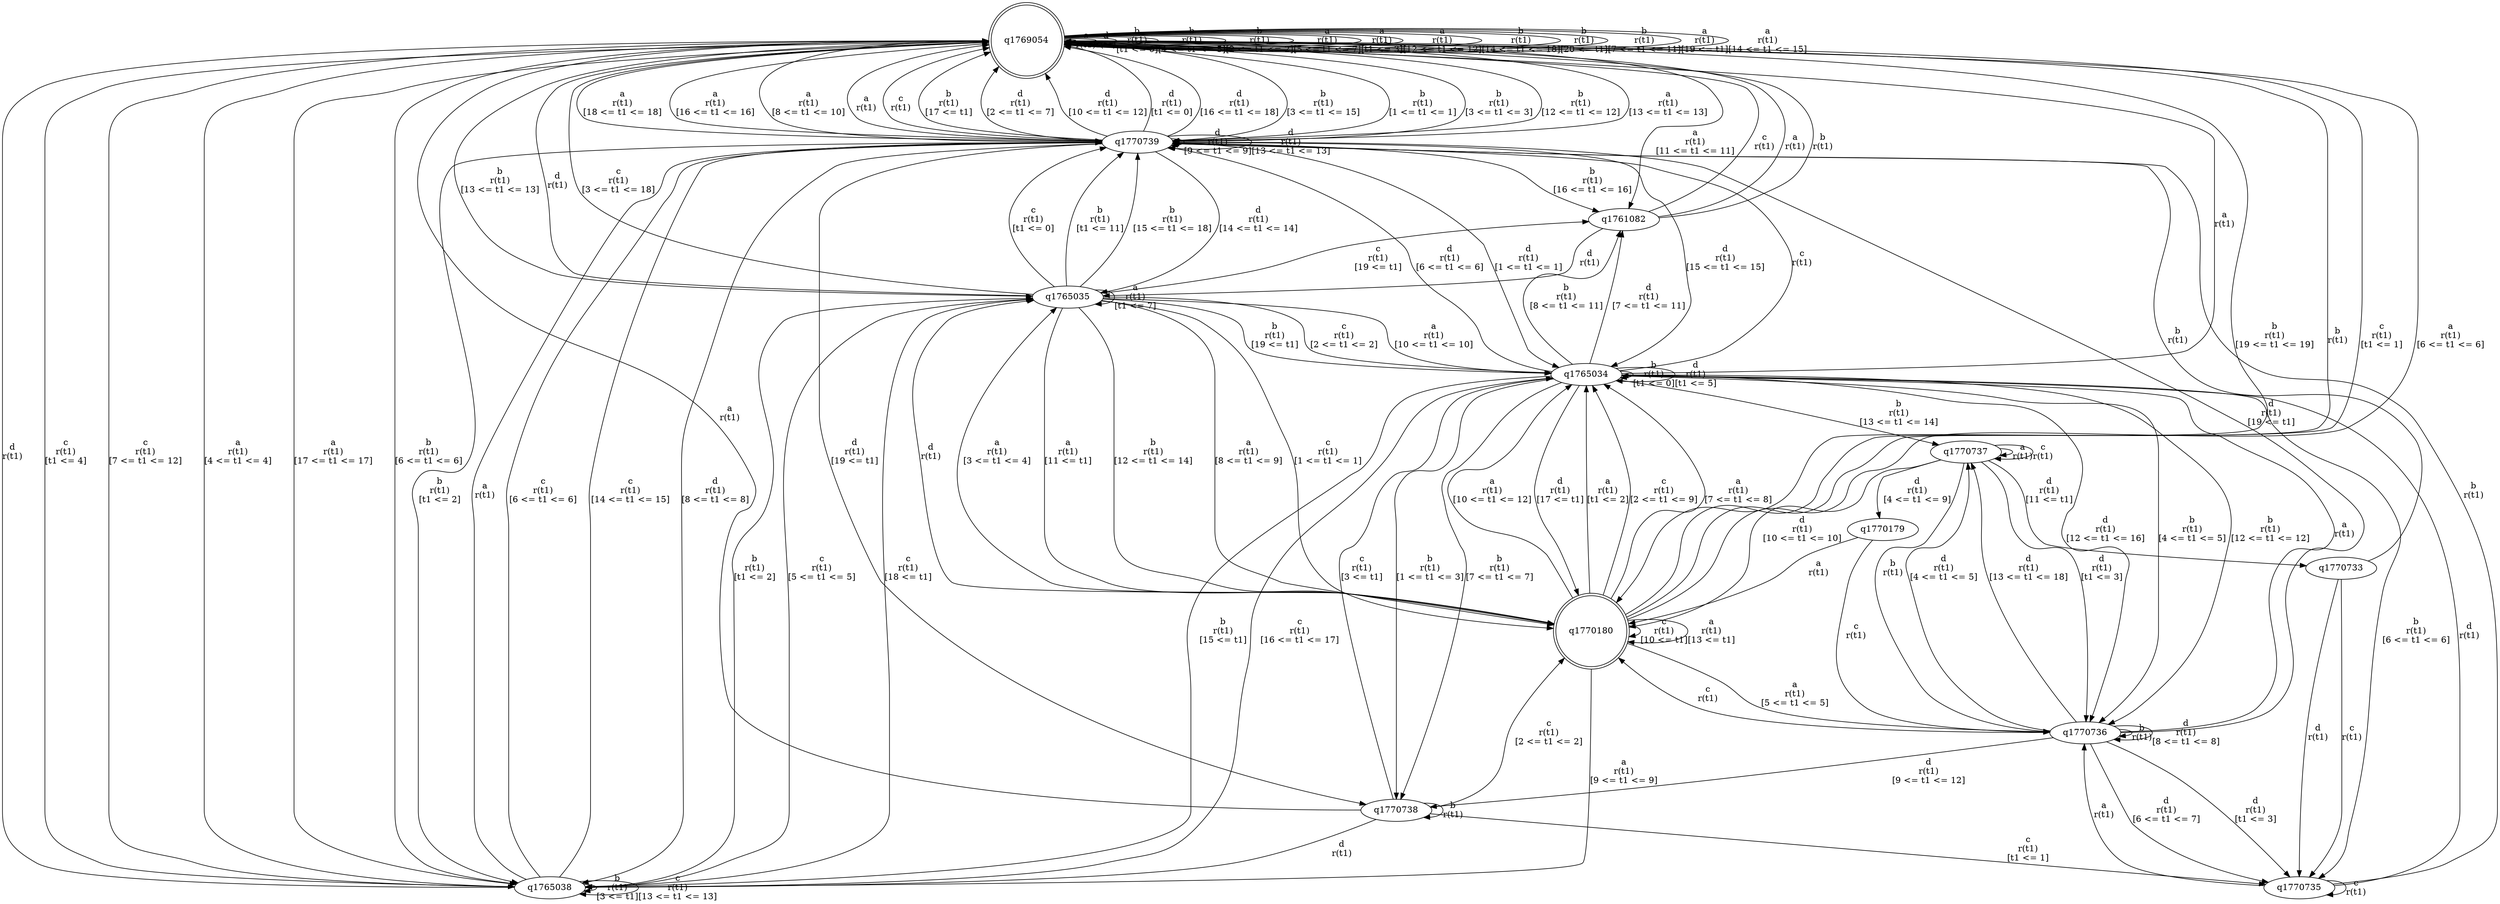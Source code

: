 digraph "tests_1/test16/solution101/solution_verwer" {
	q1769054[label=q1769054 shape=doublecircle]
	q1770739[label=q1770739]
	q1765038[label=q1765038]
	q1765035[label=q1765035]
	q1770180[label=q1770180 shape=doublecircle]
	q1765034[label=q1765034]
	q1770738[label=q1770738]
	q1770735[label=q1770735]
	q1770736[label=q1770736]
	q1770737[label=q1770737]
	q1770179[label=q1770179]
	q1770733[label=q1770733]
	q1761082[label=q1761082]
	q1769054 -> q1769054[label="c\nr(t1)\n"]
	q1769054 -> q1769054[label="d\nr(t1)\n"]
	q1769054 -> q1769054[label="b\nr(t1)\n[t1 <= 0]"]
	q1769054 -> q1770739[label="b\nr(t1)\n[1 <= t1 <= 1]"]
	q1770739 -> q1769054[label="a\nr(t1)\n"]
	q1770739 -> q1769054[label="c\nr(t1)\n"]
	q1770739 -> q1765038[label="b\nr(t1)\n[t1 <= 2]"]
	q1765038 -> q1769054[label="d\nr(t1)\n"]
	q1765038 -> q1770739[label="a\nr(t1)\n"]
	q1765038 -> q1765035[label="b\nr(t1)\n[t1 <= 2]"]
	q1765035 -> q1769054[label="d\nr(t1)\n"]
	q1765035 -> q1770739[label="c\nr(t1)\n[t1 <= 0]"]
	q1765035 -> q1765035[label="a\nr(t1)\n[t1 <= 7]"]
	q1765035 -> q1770739[label="b\nr(t1)\n[t1 <= 11]"]
	q1765035 -> q1770180[label="a\nr(t1)\n[11 <= t1]"]
	q1770180 -> q1769054[label="b\nr(t1)\n"]
	q1770180 -> q1765035[label="d\nr(t1)\n"]
	q1770180 -> q1769054[label="c\nr(t1)\n[t1 <= 1]"]
	q1770180 -> q1765034[label="a\nr(t1)\n[t1 <= 2]"]
	q1765034 -> q1769054[label="a\nr(t1)\n"]
	q1765034 -> q1770739[label="c\nr(t1)\n"]
	q1765034 -> q1765034[label="b\nr(t1)\n[t1 <= 0]"]
	q1765034 -> q1770738[label="b\nr(t1)\n[1 <= t1 <= 3]"]
	q1770738 -> q1769054[label="a\nr(t1)\n"]
	q1770738 -> q1770738[label="b\nr(t1)\n"]
	q1770738 -> q1765038[label="d\nr(t1)\n"]
	q1770738 -> q1770735[label="c\nr(t1)\n[t1 <= 1]"]
	q1770735 -> q1770736[label="a\nr(t1)\n"]
	q1770736 -> q1770180[label="c\nr(t1)\n"]
	q1770736 -> q1765034[label="a\nr(t1)\n"]
	q1770736 -> q1770739[label="d\nr(t1)\n[19 <= t1]"]
	q1770736 -> q1770736[label="b\nr(t1)\n"]
	q1770736 -> q1770735[label="d\nr(t1)\n[t1 <= 3]"]
	q1770736 -> q1770737[label="d\nr(t1)\n[4 <= t1 <= 5]"]
	q1770737 -> q1770736[label="b\nr(t1)\n"]
	q1770737 -> q1770737[label="a\nr(t1)\n"]
	q1770737 -> q1770737[label="c\nr(t1)\n"]
	q1770737 -> q1770736[label="d\nr(t1)\n[t1 <= 3]"]
	q1770737 -> q1770179[label="d\nr(t1)\n[4 <= t1 <= 9]"]
	q1770179 -> q1770180[label="a\nr(t1)\n"]
	q1770179 -> q1770736[label="c\nr(t1)\n"]
	q1770737 -> q1770180[label="d\nr(t1)\n[10 <= t1 <= 10]"]
	q1770737 -> q1770733[label="d\nr(t1)\n[11 <= t1]"]
	q1770733 -> q1770739[label="b\nr(t1)\n"]
	q1770733 -> q1770735[label="c\nr(t1)\n"]
	q1770733 -> q1770735[label="d\nr(t1)\n"]
	q1770736 -> q1770735[label="d\nr(t1)\n[6 <= t1 <= 7]"]
	q1770736 -> q1770736[label="d\nr(t1)\n[8 <= t1 <= 8]"]
	q1770736 -> q1770738[label="d\nr(t1)\n[9 <= t1 <= 12]"]
	q1770736 -> q1770737[label="d\nr(t1)\n[13 <= t1 <= 18]"]
	q1770735 -> q1765034[label="d\nr(t1)\n"]
	q1770735 -> q1770735[label="c\nr(t1)\n"]
	q1770735 -> q1770739[label="b\nr(t1)\n"]
	q1770738 -> q1770180[label="c\nr(t1)\n[2 <= t1 <= 2]"]
	q1770738 -> q1765034[label="c\nr(t1)\n[3 <= t1]"]
	q1765034 -> q1765034[label="d\nr(t1)\n[t1 <= 5]"]
	q1765034 -> q1770739[label="d\nr(t1)\n[6 <= t1 <= 6]"]
	q1765034 -> q1770738[label="b\nr(t1)\n[7 <= t1 <= 7]"]
	q1765034 -> q1761082[label="d\nr(t1)\n[7 <= t1 <= 11]"]
	q1761082 -> q1769054[label="c\nr(t1)\n"]
	q1761082 -> q1769054[label="a\nr(t1)\n"]
	q1761082 -> q1769054[label="b\nr(t1)\n"]
	q1761082 -> q1765035[label="d\nr(t1)\n"]
	q1765034 -> q1761082[label="b\nr(t1)\n[8 <= t1 <= 11]"]
	q1765034 -> q1770736[label="d\nr(t1)\n[12 <= t1 <= 16]"]
	q1765034 -> q1770180[label="d\nr(t1)\n[17 <= t1]"]
	q1765034 -> q1765038[label="b\nr(t1)\n[15 <= t1]"]
	q1765034 -> q1770736[label="b\nr(t1)\n[4 <= t1 <= 5]"]
	q1765034 -> q1770735[label="b\nr(t1)\n[6 <= t1 <= 6]"]
	q1765034 -> q1770736[label="b\nr(t1)\n[12 <= t1 <= 12]"]
	q1765034 -> q1770737[label="b\nr(t1)\n[13 <= t1 <= 14]"]
	q1770180 -> q1765034[label="c\nr(t1)\n[2 <= t1 <= 9]"]
	q1770180 -> q1770180[label="c\nr(t1)\n[10 <= t1]"]
	q1770180 -> q1765035[label="a\nr(t1)\n[3 <= t1 <= 4]"]
	q1770180 -> q1770736[label="a\nr(t1)\n[5 <= t1 <= 5]"]
	q1770180 -> q1769054[label="a\nr(t1)\n[6 <= t1 <= 6]"]
	q1770180 -> q1765034[label="a\nr(t1)\n[7 <= t1 <= 8]"]
	q1770180 -> q1765038[label="a\nr(t1)\n[9 <= t1 <= 9]"]
	q1770180 -> q1765034[label="a\nr(t1)\n[10 <= t1 <= 12]"]
	q1770180 -> q1770180[label="a\nr(t1)\n[13 <= t1]"]
	q1765035 -> q1770180[label="b\nr(t1)\n[12 <= t1 <= 14]"]
	q1765035 -> q1769054[label="c\nr(t1)\n[3 <= t1 <= 18]"]
	q1765035 -> q1761082[label="c\nr(t1)\n[19 <= t1]"]
	q1765035 -> q1765034[label="a\nr(t1)\n[10 <= t1 <= 10]"]
	q1765035 -> q1770180[label="a\nr(t1)\n[8 <= t1 <= 9]"]
	q1765035 -> q1770739[label="b\nr(t1)\n[15 <= t1 <= 18]"]
	q1765035 -> q1765034[label="b\nr(t1)\n[19 <= t1]"]
	q1765035 -> q1770180[label="c\nr(t1)\n[1 <= t1 <= 1]"]
	q1765035 -> q1765034[label="c\nr(t1)\n[2 <= t1 <= 2]"]
	q1765038 -> q1765038[label="b\nr(t1)\n[3 <= t1]"]
	q1765038 -> q1769054[label="c\nr(t1)\n[t1 <= 4]"]
	q1765038 -> q1765035[label="c\nr(t1)\n[5 <= t1 <= 5]"]
	q1765038 -> q1770739[label="c\nr(t1)\n[6 <= t1 <= 6]"]
	q1765038 -> q1769054[label="c\nr(t1)\n[7 <= t1 <= 12]"]
	q1765038 -> q1765038[label="c\nr(t1)\n[13 <= t1 <= 13]"]
	q1765038 -> q1770739[label="c\nr(t1)\n[14 <= t1 <= 15]"]
	q1765038 -> q1765034[label="c\nr(t1)\n[16 <= t1 <= 17]"]
	q1765038 -> q1765035[label="c\nr(t1)\n[18 <= t1]"]
	q1770739 -> q1769054[label="b\nr(t1)\n[17 <= t1]"]
	q1770739 -> q1769054[label="d\nr(t1)\n[2 <= t1 <= 7]"]
	q1770739 -> q1765038[label="d\nr(t1)\n[8 <= t1 <= 8]"]
	q1770739 -> q1770739[label="d\nr(t1)\n[9 <= t1 <= 9]"]
	q1770739 -> q1769054[label="d\nr(t1)\n[10 <= t1 <= 12]"]
	q1770739 -> q1769054[label="d\nr(t1)\n[t1 <= 0]"]
	q1770739 -> q1765034[label="d\nr(t1)\n[1 <= t1 <= 1]"]
	q1770739 -> q1770739[label="d\nr(t1)\n[13 <= t1 <= 13]"]
	q1770739 -> q1769054[label="d\nr(t1)\n[16 <= t1 <= 18]"]
	q1770739 -> q1770738[label="d\nr(t1)\n[19 <= t1]"]
	q1770739 -> q1765035[label="d\nr(t1)\n[14 <= t1 <= 14]"]
	q1770739 -> q1765034[label="d\nr(t1)\n[15 <= t1 <= 15]"]
	q1770739 -> q1761082[label="b\nr(t1)\n[16 <= t1 <= 16]"]
	q1770739 -> q1769054[label="b\nr(t1)\n[3 <= t1 <= 15]"]
	q1769054 -> q1769054[label="b\nr(t1)\n[4 <= t1 <= 5]"]
	q1769054 -> q1769054[label="b\nr(t1)\n[2 <= t1 <= 2]"]
	q1769054 -> q1770739[label="b\nr(t1)\n[3 <= t1 <= 3]"]
	q1769054 -> q1765038[label="b\nr(t1)\n[6 <= t1 <= 6]"]
	q1769054 -> q1765038[label="a\nr(t1)\n[4 <= t1 <= 4]"]
	q1769054 -> q1769054[label="a\nr(t1)\n[5 <= t1 <= 7]"]
	q1769054 -> q1770739[label="b\nr(t1)\n[12 <= t1 <= 12]"]
	q1769054 -> q1769054[label="a\nr(t1)\n[t1 <= 3]"]
	q1769054 -> q1765035[label="b\nr(t1)\n[13 <= t1 <= 13]"]
	q1769054 -> q1761082[label="a\nr(t1)\n[11 <= t1 <= 11]"]
	q1769054 -> q1769054[label="a\nr(t1)\n[12 <= t1 <= 12]"]
	q1769054 -> q1770739[label="a\nr(t1)\n[13 <= t1 <= 13]"]
	q1769054 -> q1769054[label="b\nr(t1)\n[14 <= t1 <= 18]"]
	q1769054 -> q1765038[label="a\nr(t1)\n[17 <= t1 <= 17]"]
	q1769054 -> q1770180[label="b\nr(t1)\n[19 <= t1 <= 19]"]
	q1769054 -> q1769054[label="b\nr(t1)\n[20 <= t1]"]
	q1769054 -> q1770739[label="a\nr(t1)\n[18 <= t1 <= 18]"]
	q1769054 -> q1769054[label="b\nr(t1)\n[7 <= t1 <= 11]"]
	q1769054 -> q1769054[label="a\nr(t1)\n[19 <= t1]"]
	q1769054 -> q1770739[label="a\nr(t1)\n[16 <= t1 <= 16]"]
	q1769054 -> q1769054[label="a\nr(t1)\n[14 <= t1 <= 15]"]
	q1769054 -> q1770739[label="a\nr(t1)\n[8 <= t1 <= 10]"]
}
